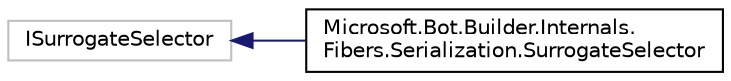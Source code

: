 digraph "Graphical Class Hierarchy"
{
  edge [fontname="Helvetica",fontsize="10",labelfontname="Helvetica",labelfontsize="10"];
  node [fontname="Helvetica",fontsize="10",shape=record];
  rankdir="LR";
  Node1 [label="ISurrogateSelector",height=0.2,width=0.4,color="grey75", fillcolor="white", style="filled"];
  Node1 -> Node2 [dir="back",color="midnightblue",fontsize="10",style="solid",fontname="Helvetica"];
  Node2 [label="Microsoft.Bot.Builder.Internals.\lFibers.Serialization.SurrogateSelector",height=0.2,width=0.4,color="black", fillcolor="white", style="filled",URL="$d5/d79/class_microsoft_1_1_bot_1_1_builder_1_1_internals_1_1_fibers_1_1_serialization_1_1_surrogate_selector.html"];
}
